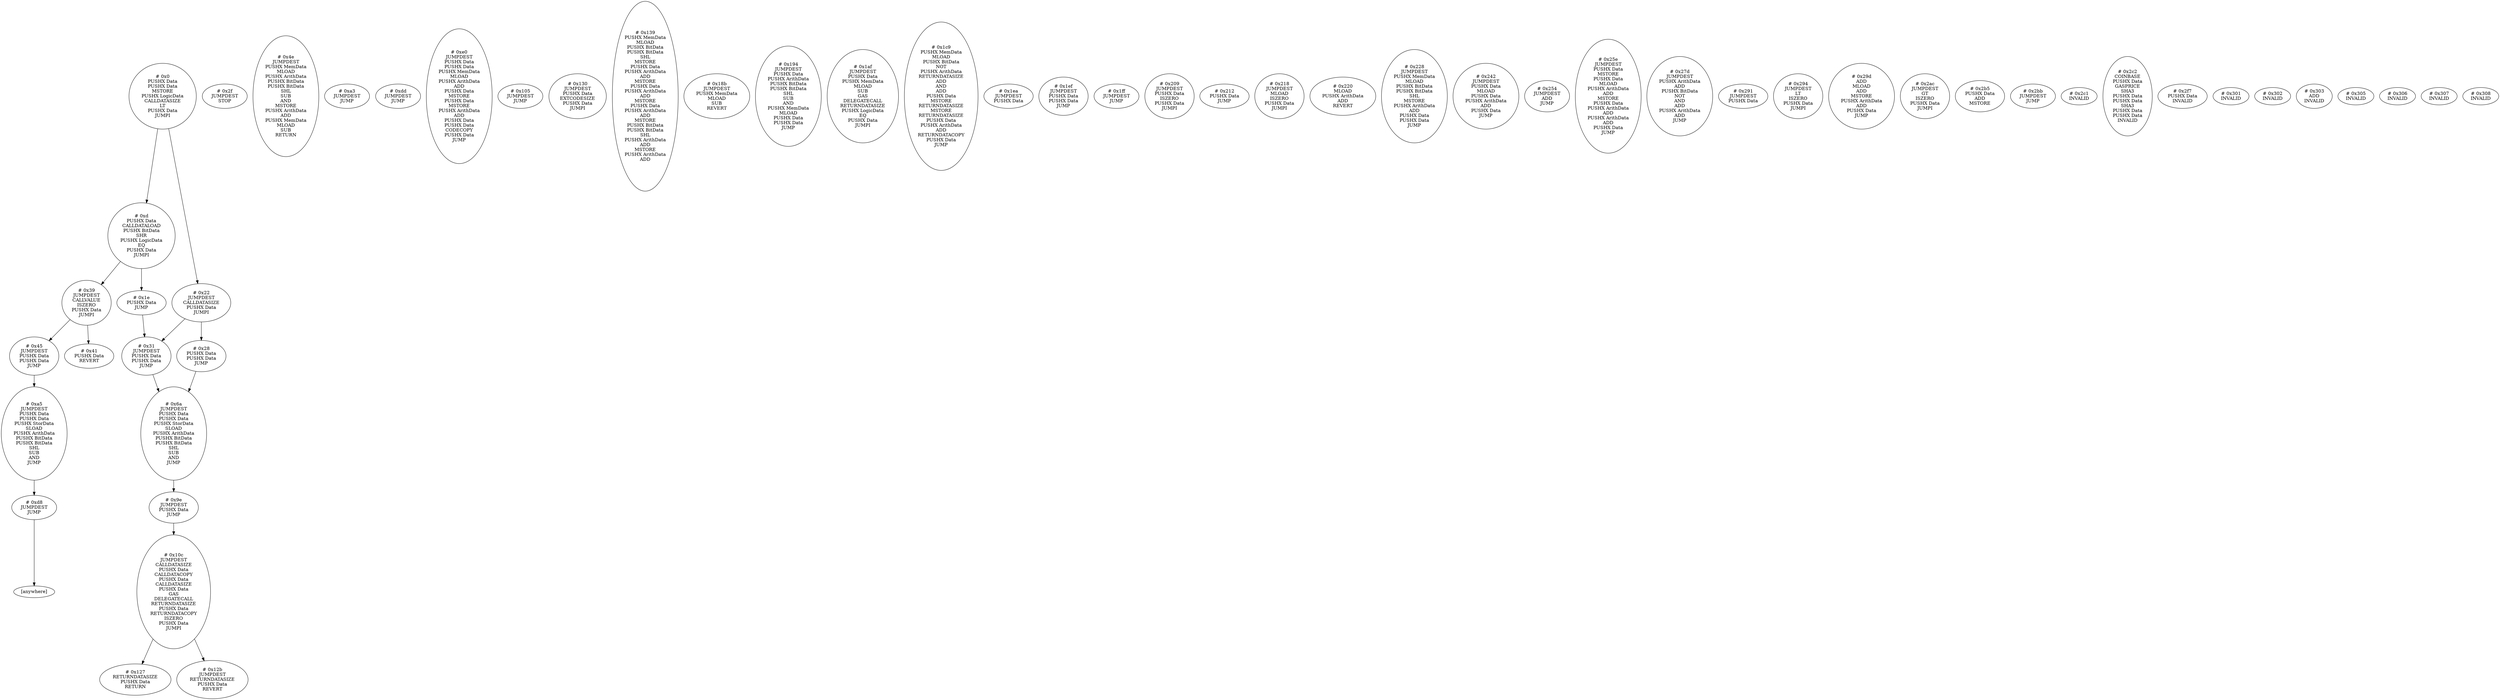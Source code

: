 /* Generated by GvGen v.1.0 (https://www.github.com/stricaud/gvgen) */

digraph G {
compound=true;
   node1 [label="[anywhere]"];
   node2 [label="# 0x0
PUSHX Data
PUSHX Data
MSTORE
PUSHX LogicData
CALLDATASIZE
LT
PUSHX Data
JUMPI
"];
   node3 [label="# 0xd
PUSHX Data
CALLDATALOAD
PUSHX BitData
SHR
PUSHX LogicData
EQ
PUSHX Data
JUMPI
"];
   node4 [label="# 0x1e
PUSHX Data
JUMP
"];
   node5 [label="# 0x22
JUMPDEST
CALLDATASIZE
PUSHX Data
JUMPI
"];
   node6 [label="# 0x28
PUSHX Data
PUSHX Data
JUMP
"];
   node7 [label="# 0x2f
JUMPDEST
STOP
"];
   node8 [label="# 0x31
JUMPDEST
PUSHX Data
PUSHX Data
JUMP
"];
   node9 [label="# 0x39
JUMPDEST
CALLVALUE
ISZERO
PUSHX Data
JUMPI
"];
   node10 [label="# 0x41
PUSHX Data
REVERT
"];
   node11 [label="# 0x45
JUMPDEST
PUSHX Data
PUSHX Data
JUMP
"];
   node12 [label="# 0x4e
JUMPDEST
PUSHX MemData
MLOAD
PUSHX ArithData
PUSHX BitData
PUSHX BitData
SHL
SUB
AND
MSTORE
PUSHX ArithData
ADD
PUSHX MemData
MLOAD
SUB
RETURN
"];
   node13 [label="# 0x6a
JUMPDEST
PUSHX Data
PUSHX Data
PUSHX StorData
SLOAD
PUSHX ArithData
PUSHX BitData
PUSHX BitData
SHL
SUB
AND
JUMP
"];
   node14 [label="# 0x9e
JUMPDEST
PUSHX Data
JUMP
"];
   node15 [label="# 0xa3
JUMPDEST
JUMP
"];
   node16 [label="# 0xa5
JUMPDEST
PUSHX Data
PUSHX Data
PUSHX StorData
SLOAD
PUSHX ArithData
PUSHX BitData
PUSHX BitData
SHL
SUB
AND
JUMP
"];
   node17 [label="# 0xd8
JUMPDEST
JUMP
"];
   node18 [label="# 0xdd
JUMPDEST
JUMP
"];
   node19 [label="# 0xe0
JUMPDEST
PUSHX Data
PUSHX Data
PUSHX MemData
MLOAD
PUSHX ArithData
ADD
PUSHX Data
MSTORE
PUSHX Data
MSTORE
PUSHX ArithData
ADD
PUSHX Data
PUSHX Data
CODECOPY
PUSHX Data
JUMP
"];
   node20 [label="# 0x105
JUMPDEST
JUMP
"];
   node21 [label="# 0x10c
JUMPDEST
CALLDATASIZE
PUSHX Data
CALLDATACOPY
PUSHX Data
CALLDATASIZE
PUSHX Data
GAS
DELEGATECALL
RETURNDATASIZE
PUSHX Data
RETURNDATACOPY
ISZERO
PUSHX Data
JUMPI
"];
   node22 [label="# 0x127
RETURNDATASIZE
PUSHX Data
RETURN
"];
   node23 [label="# 0x12b
JUMPDEST
RETURNDATASIZE
PUSHX Data
REVERT
"];
   node24 [label="# 0x130
JUMPDEST
PUSHX Data
EXTCODESIZE
PUSHX Data
JUMPI
"];
   node25 [label="# 0x139
PUSHX MemData
MLOAD
PUSHX BitData
PUSHX BitData
SHL
MSTORE
PUSHX Data
PUSHX ArithData
ADD
MSTORE
PUSHX Data
PUSHX ArithData
ADD
MSTORE
PUSHX Data
PUSHX ArithData
ADD
MSTORE
PUSHX BitData
PUSHX BitData
SHL
PUSHX ArithData
ADD
MSTORE
PUSHX ArithData
ADD
"];
   node26 [label="# 0x18b
JUMPDEST
PUSHX MemData
MLOAD
SUB
REVERT
"];
   node27 [label="# 0x194
JUMPDEST
PUSHX Data
PUSHX ArithData
PUSHX BitData
PUSHX BitData
SHL
SUB
AND
PUSHX MemData
MLOAD
PUSHX Data
PUSHX Data
JUMP
"];
   node28 [label="# 0x1af
JUMPDEST
PUSHX Data
PUSHX MemData
MLOAD
SUB
GAS
DELEGATECALL
RETURNDATASIZE
PUSHX LogicData
EQ
PUSHX Data
JUMPI
"];
   node29 [label="# 0x1c9
PUSHX MemData
MLOAD
PUSHX BitData
NOT
PUSHX ArithData
RETURNDATASIZE
ADD
AND
ADD
PUSHX Data
MSTORE
RETURNDATASIZE
MSTORE
RETURNDATASIZE
PUSHX Data
PUSHX ArithData
ADD
RETURNDATACOPY
PUSHX Data
JUMP
"];
   node30 [label="# 0x1ea
JUMPDEST
PUSHX Data
"];
   node31 [label="# 0x1ef
JUMPDEST
PUSHX Data
PUSHX Data
JUMP
"];
   node32 [label="# 0x1ff
JUMPDEST
JUMP
"];
   node33 [label="# 0x209
JUMPDEST
PUSHX Data
ISZERO
PUSHX Data
JUMPI
"];
   node34 [label="# 0x212
PUSHX Data
JUMP
"];
   node35 [label="# 0x218
JUMPDEST
MLOAD
ISZERO
PUSHX Data
JUMPI
"];
   node36 [label="# 0x220
MLOAD
PUSHX ArithData
ADD
REVERT
"];
   node37 [label="# 0x228
JUMPDEST
PUSHX MemData
MLOAD
PUSHX BitData
PUSHX BitData
SHL
MSTORE
PUSHX ArithData
ADD
PUSHX Data
PUSHX Data
JUMP
"];
   node38 [label="# 0x242
JUMPDEST
PUSHX Data
MLOAD
PUSHX Data
PUSHX ArithData
ADD
PUSHX Data
JUMP
"];
   node39 [label="# 0x254
JUMPDEST
ADD
JUMP
"];
   node40 [label="# 0x25e
JUMPDEST
PUSHX Data
MSTORE
PUSHX Data
MLOAD
PUSHX ArithData
ADD
MSTORE
PUSHX Data
PUSHX ArithData
ADD
PUSHX ArithData
ADD
PUSHX Data
JUMP
"];
   node41 [label="# 0x27d
JUMPDEST
PUSHX ArithData
ADD
PUSHX BitData
NOT
AND
ADD
PUSHX ArithData
ADD
JUMP
"];
   node42 [label="# 0x291
JUMPDEST
PUSHX Data
"];
   node43 [label="# 0x294
JUMPDEST
LT
ISZERO
PUSHX Data
JUMPI
"];
   node44 [label="# 0x29d
ADD
MLOAD
ADD
MSTORE
PUSHX ArithData
ADD
PUSHX Data
JUMP
"];
   node45 [label="# 0x2ac
JUMPDEST
GT
ISZERO
PUSHX Data
JUMPI
"];
   node46 [label="# 0x2b5
PUSHX Data
ADD
MSTORE
"];
   node47 [label="# 0x2bb
JUMPDEST
JUMP
"];
   node48 [label="# 0x2c1
INVALID
"];
   node49 [label="# 0x2c2
COINBASE
PUSHX Data
GASPRICE
SHA3
PUSHX Data
PUSHX Data
SHA3
PUSHX Data
PUSHX Data
INVALID
"];
   node50 [label="# 0x2f7
PUSHX Data
INVALID
"];
   node51 [label="# 0x301
INVALID
"];
   node52 [label="# 0x302
INVALID
"];
   node53 [label="# 0x303
ADD
INVALID
"];
   node54 [label="# 0x305
INVALID
"];
   node55 [label="# 0x306
INVALID
"];
   node56 [label="# 0x307
INVALID
"];
   node57 [label="# 0x308
INVALID
"];
node2->node5;
node2->node3;
node3->node9;
node3->node4;
node4->node8;
node5->node8;
node5->node6;
node6->node13;
node8->node13;
node9->node11;
node9->node10;
node11->node16;
node13->node14;
node14->node21;
node16->node17;
node17->node1;
node21->node23;
node21->node22;
}
